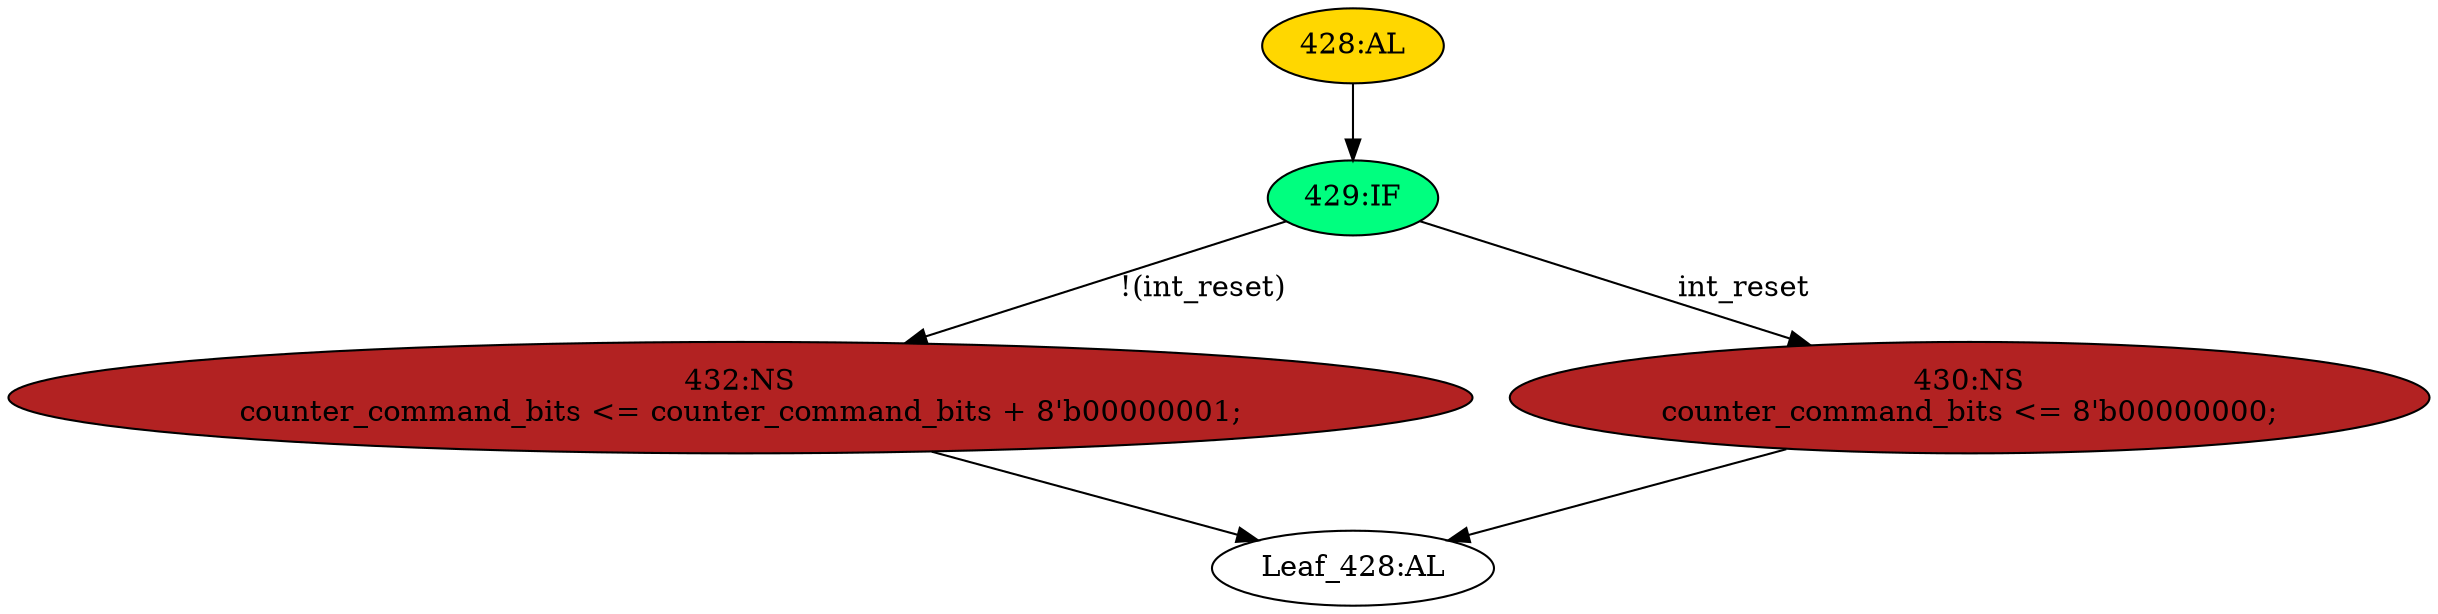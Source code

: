 strict digraph "" {
	node [label="\N"];
	"429:IF"	 [ast="<pyverilog.vparser.ast.IfStatement object at 0x7fe536c99e10>",
		fillcolor=springgreen,
		label="429:IF",
		statements="[]",
		style=filled,
		typ=IfStatement];
	"432:NS"	 [ast="<pyverilog.vparser.ast.NonblockingSubstitution object at 0x7fe536c99590>",
		fillcolor=firebrick,
		label="432:NS
counter_command_bits <= counter_command_bits + 8'b00000001;",
		statements="[<pyverilog.vparser.ast.NonblockingSubstitution object at 0x7fe536c99590>]",
		style=filled,
		typ=NonblockingSubstitution];
	"429:IF" -> "432:NS"	 [cond="['int_reset']",
		label="!(int_reset)",
		lineno=429];
	"430:NS"	 [ast="<pyverilog.vparser.ast.NonblockingSubstitution object at 0x7fe536c9e250>",
		fillcolor=firebrick,
		label="430:NS
counter_command_bits <= 8'b00000000;",
		statements="[<pyverilog.vparser.ast.NonblockingSubstitution object at 0x7fe536c9e250>]",
		style=filled,
		typ=NonblockingSubstitution];
	"429:IF" -> "430:NS"	 [cond="['int_reset']",
		label=int_reset,
		lineno=429];
	"Leaf_428:AL"	 [def_var="['counter_command_bits']",
		label="Leaf_428:AL"];
	"432:NS" -> "Leaf_428:AL"	 [cond="[]",
		lineno=None];
	"428:AL"	 [ast="<pyverilog.vparser.ast.Always object at 0x7fe536c9ea50>",
		clk_sens=False,
		fillcolor=gold,
		label="428:AL",
		sens="['clk_mmc', 'int_reset']",
		statements="[]",
		style=filled,
		typ=Always,
		use_var="['counter_command_bits', 'int_reset']"];
	"428:AL" -> "429:IF"	 [cond="[]",
		lineno=None];
	"430:NS" -> "Leaf_428:AL"	 [cond="[]",
		lineno=None];
}
